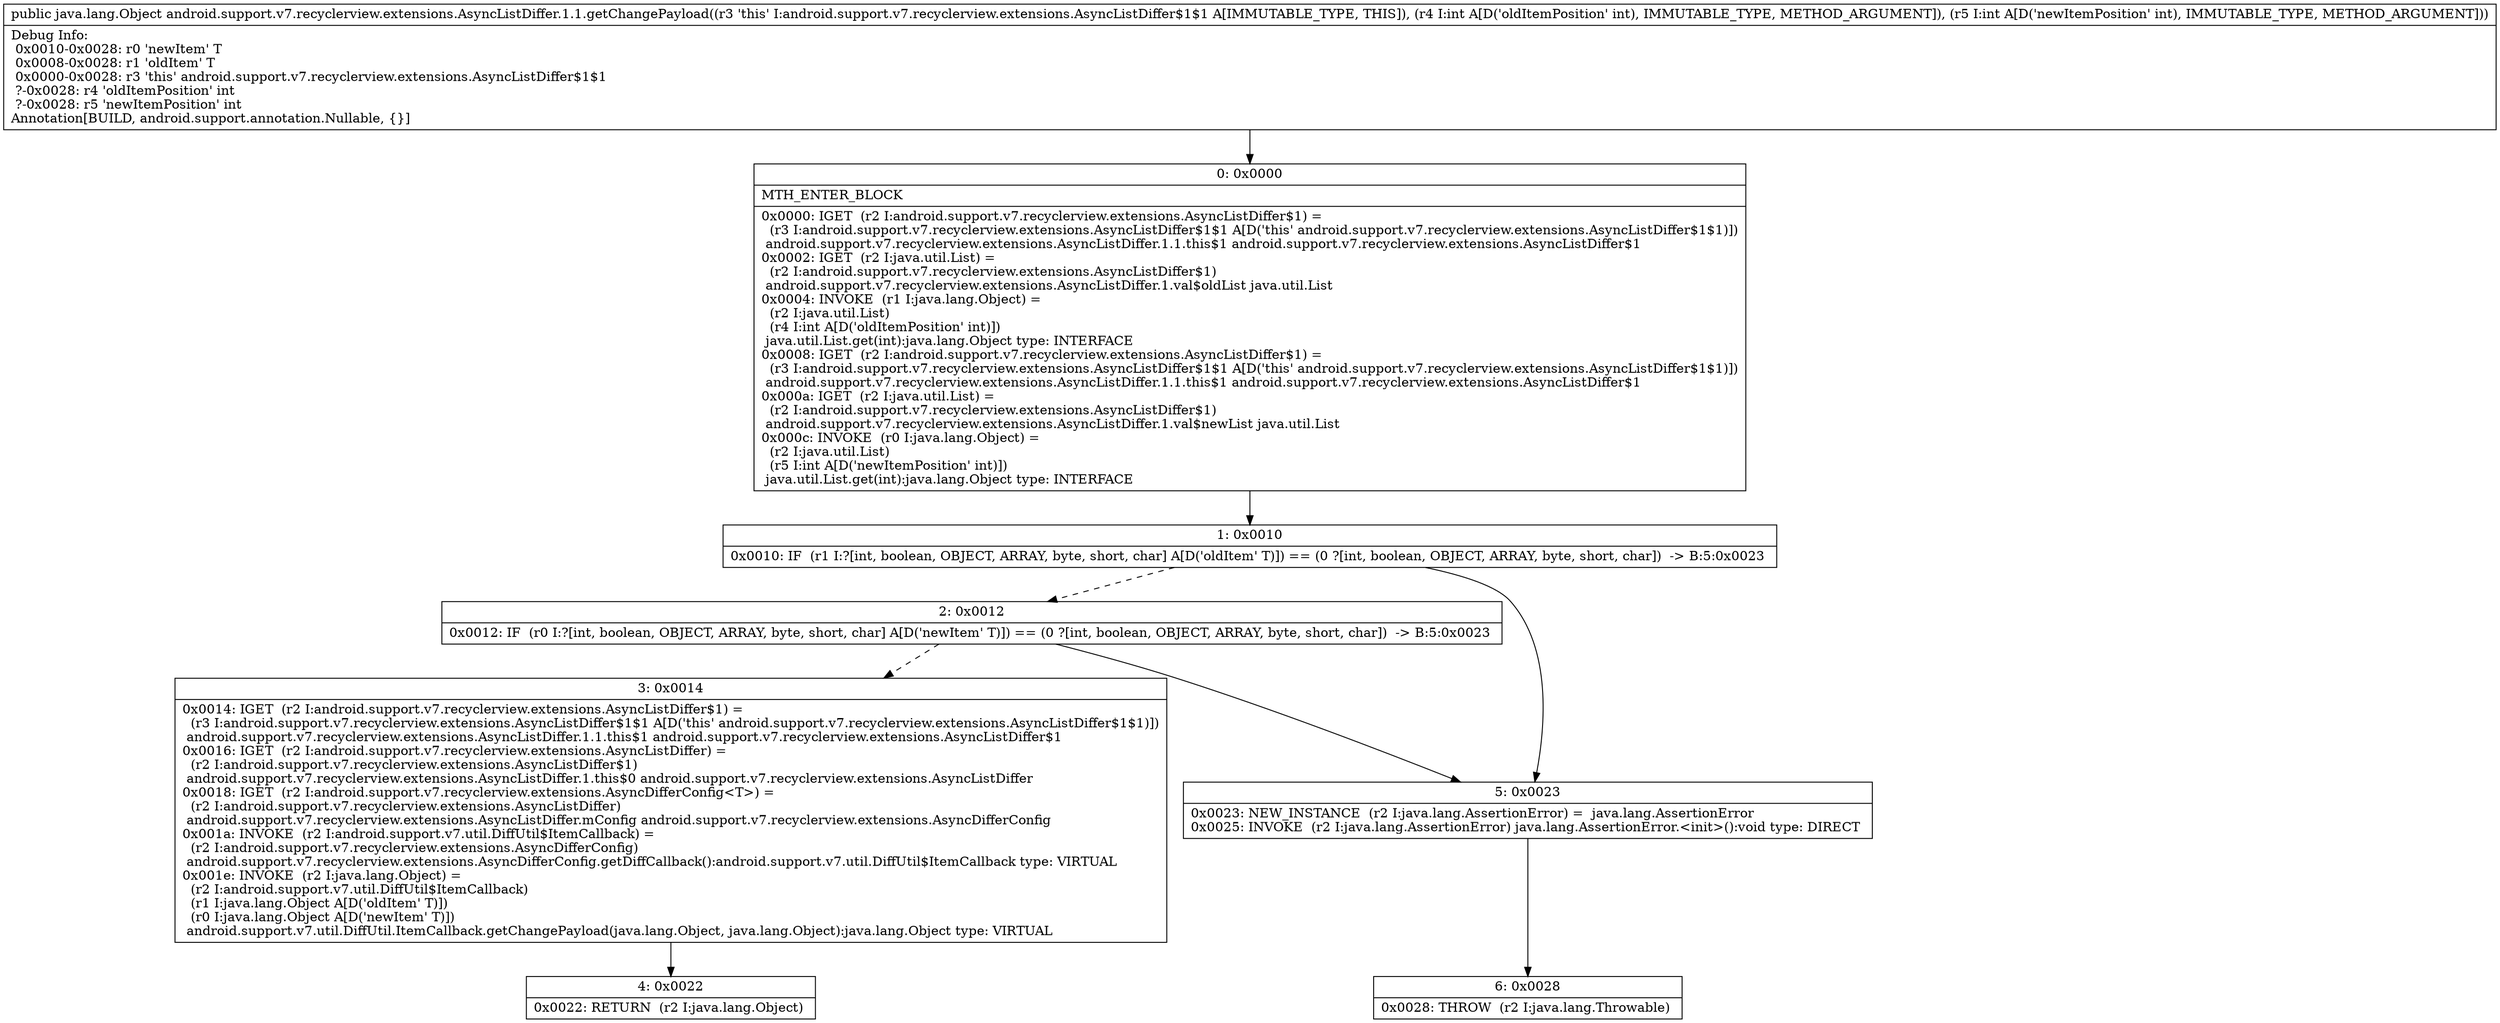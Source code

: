 digraph "CFG forandroid.support.v7.recyclerview.extensions.AsyncListDiffer.1.1.getChangePayload(II)Ljava\/lang\/Object;" {
Node_0 [shape=record,label="{0\:\ 0x0000|MTH_ENTER_BLOCK\l|0x0000: IGET  (r2 I:android.support.v7.recyclerview.extensions.AsyncListDiffer$1) = \l  (r3 I:android.support.v7.recyclerview.extensions.AsyncListDiffer$1$1 A[D('this' android.support.v7.recyclerview.extensions.AsyncListDiffer$1$1)])\l android.support.v7.recyclerview.extensions.AsyncListDiffer.1.1.this$1 android.support.v7.recyclerview.extensions.AsyncListDiffer$1 \l0x0002: IGET  (r2 I:java.util.List) = \l  (r2 I:android.support.v7.recyclerview.extensions.AsyncListDiffer$1)\l android.support.v7.recyclerview.extensions.AsyncListDiffer.1.val$oldList java.util.List \l0x0004: INVOKE  (r1 I:java.lang.Object) = \l  (r2 I:java.util.List)\l  (r4 I:int A[D('oldItemPosition' int)])\l java.util.List.get(int):java.lang.Object type: INTERFACE \l0x0008: IGET  (r2 I:android.support.v7.recyclerview.extensions.AsyncListDiffer$1) = \l  (r3 I:android.support.v7.recyclerview.extensions.AsyncListDiffer$1$1 A[D('this' android.support.v7.recyclerview.extensions.AsyncListDiffer$1$1)])\l android.support.v7.recyclerview.extensions.AsyncListDiffer.1.1.this$1 android.support.v7.recyclerview.extensions.AsyncListDiffer$1 \l0x000a: IGET  (r2 I:java.util.List) = \l  (r2 I:android.support.v7.recyclerview.extensions.AsyncListDiffer$1)\l android.support.v7.recyclerview.extensions.AsyncListDiffer.1.val$newList java.util.List \l0x000c: INVOKE  (r0 I:java.lang.Object) = \l  (r2 I:java.util.List)\l  (r5 I:int A[D('newItemPosition' int)])\l java.util.List.get(int):java.lang.Object type: INTERFACE \l}"];
Node_1 [shape=record,label="{1\:\ 0x0010|0x0010: IF  (r1 I:?[int, boolean, OBJECT, ARRAY, byte, short, char] A[D('oldItem' T)]) == (0 ?[int, boolean, OBJECT, ARRAY, byte, short, char])  \-\> B:5:0x0023 \l}"];
Node_2 [shape=record,label="{2\:\ 0x0012|0x0012: IF  (r0 I:?[int, boolean, OBJECT, ARRAY, byte, short, char] A[D('newItem' T)]) == (0 ?[int, boolean, OBJECT, ARRAY, byte, short, char])  \-\> B:5:0x0023 \l}"];
Node_3 [shape=record,label="{3\:\ 0x0014|0x0014: IGET  (r2 I:android.support.v7.recyclerview.extensions.AsyncListDiffer$1) = \l  (r3 I:android.support.v7.recyclerview.extensions.AsyncListDiffer$1$1 A[D('this' android.support.v7.recyclerview.extensions.AsyncListDiffer$1$1)])\l android.support.v7.recyclerview.extensions.AsyncListDiffer.1.1.this$1 android.support.v7.recyclerview.extensions.AsyncListDiffer$1 \l0x0016: IGET  (r2 I:android.support.v7.recyclerview.extensions.AsyncListDiffer) = \l  (r2 I:android.support.v7.recyclerview.extensions.AsyncListDiffer$1)\l android.support.v7.recyclerview.extensions.AsyncListDiffer.1.this$0 android.support.v7.recyclerview.extensions.AsyncListDiffer \l0x0018: IGET  (r2 I:android.support.v7.recyclerview.extensions.AsyncDifferConfig\<T\>) = \l  (r2 I:android.support.v7.recyclerview.extensions.AsyncListDiffer)\l android.support.v7.recyclerview.extensions.AsyncListDiffer.mConfig android.support.v7.recyclerview.extensions.AsyncDifferConfig \l0x001a: INVOKE  (r2 I:android.support.v7.util.DiffUtil$ItemCallback) = \l  (r2 I:android.support.v7.recyclerview.extensions.AsyncDifferConfig)\l android.support.v7.recyclerview.extensions.AsyncDifferConfig.getDiffCallback():android.support.v7.util.DiffUtil$ItemCallback type: VIRTUAL \l0x001e: INVOKE  (r2 I:java.lang.Object) = \l  (r2 I:android.support.v7.util.DiffUtil$ItemCallback)\l  (r1 I:java.lang.Object A[D('oldItem' T)])\l  (r0 I:java.lang.Object A[D('newItem' T)])\l android.support.v7.util.DiffUtil.ItemCallback.getChangePayload(java.lang.Object, java.lang.Object):java.lang.Object type: VIRTUAL \l}"];
Node_4 [shape=record,label="{4\:\ 0x0022|0x0022: RETURN  (r2 I:java.lang.Object) \l}"];
Node_5 [shape=record,label="{5\:\ 0x0023|0x0023: NEW_INSTANCE  (r2 I:java.lang.AssertionError) =  java.lang.AssertionError \l0x0025: INVOKE  (r2 I:java.lang.AssertionError) java.lang.AssertionError.\<init\>():void type: DIRECT \l}"];
Node_6 [shape=record,label="{6\:\ 0x0028|0x0028: THROW  (r2 I:java.lang.Throwable) \l}"];
MethodNode[shape=record,label="{public java.lang.Object android.support.v7.recyclerview.extensions.AsyncListDiffer.1.1.getChangePayload((r3 'this' I:android.support.v7.recyclerview.extensions.AsyncListDiffer$1$1 A[IMMUTABLE_TYPE, THIS]), (r4 I:int A[D('oldItemPosition' int), IMMUTABLE_TYPE, METHOD_ARGUMENT]), (r5 I:int A[D('newItemPosition' int), IMMUTABLE_TYPE, METHOD_ARGUMENT]))  | Debug Info:\l  0x0010\-0x0028: r0 'newItem' T\l  0x0008\-0x0028: r1 'oldItem' T\l  0x0000\-0x0028: r3 'this' android.support.v7.recyclerview.extensions.AsyncListDiffer$1$1\l  ?\-0x0028: r4 'oldItemPosition' int\l  ?\-0x0028: r5 'newItemPosition' int\lAnnotation[BUILD, android.support.annotation.Nullable, \{\}]\l}"];
MethodNode -> Node_0;
Node_0 -> Node_1;
Node_1 -> Node_2[style=dashed];
Node_1 -> Node_5;
Node_2 -> Node_3[style=dashed];
Node_2 -> Node_5;
Node_3 -> Node_4;
Node_5 -> Node_6;
}

